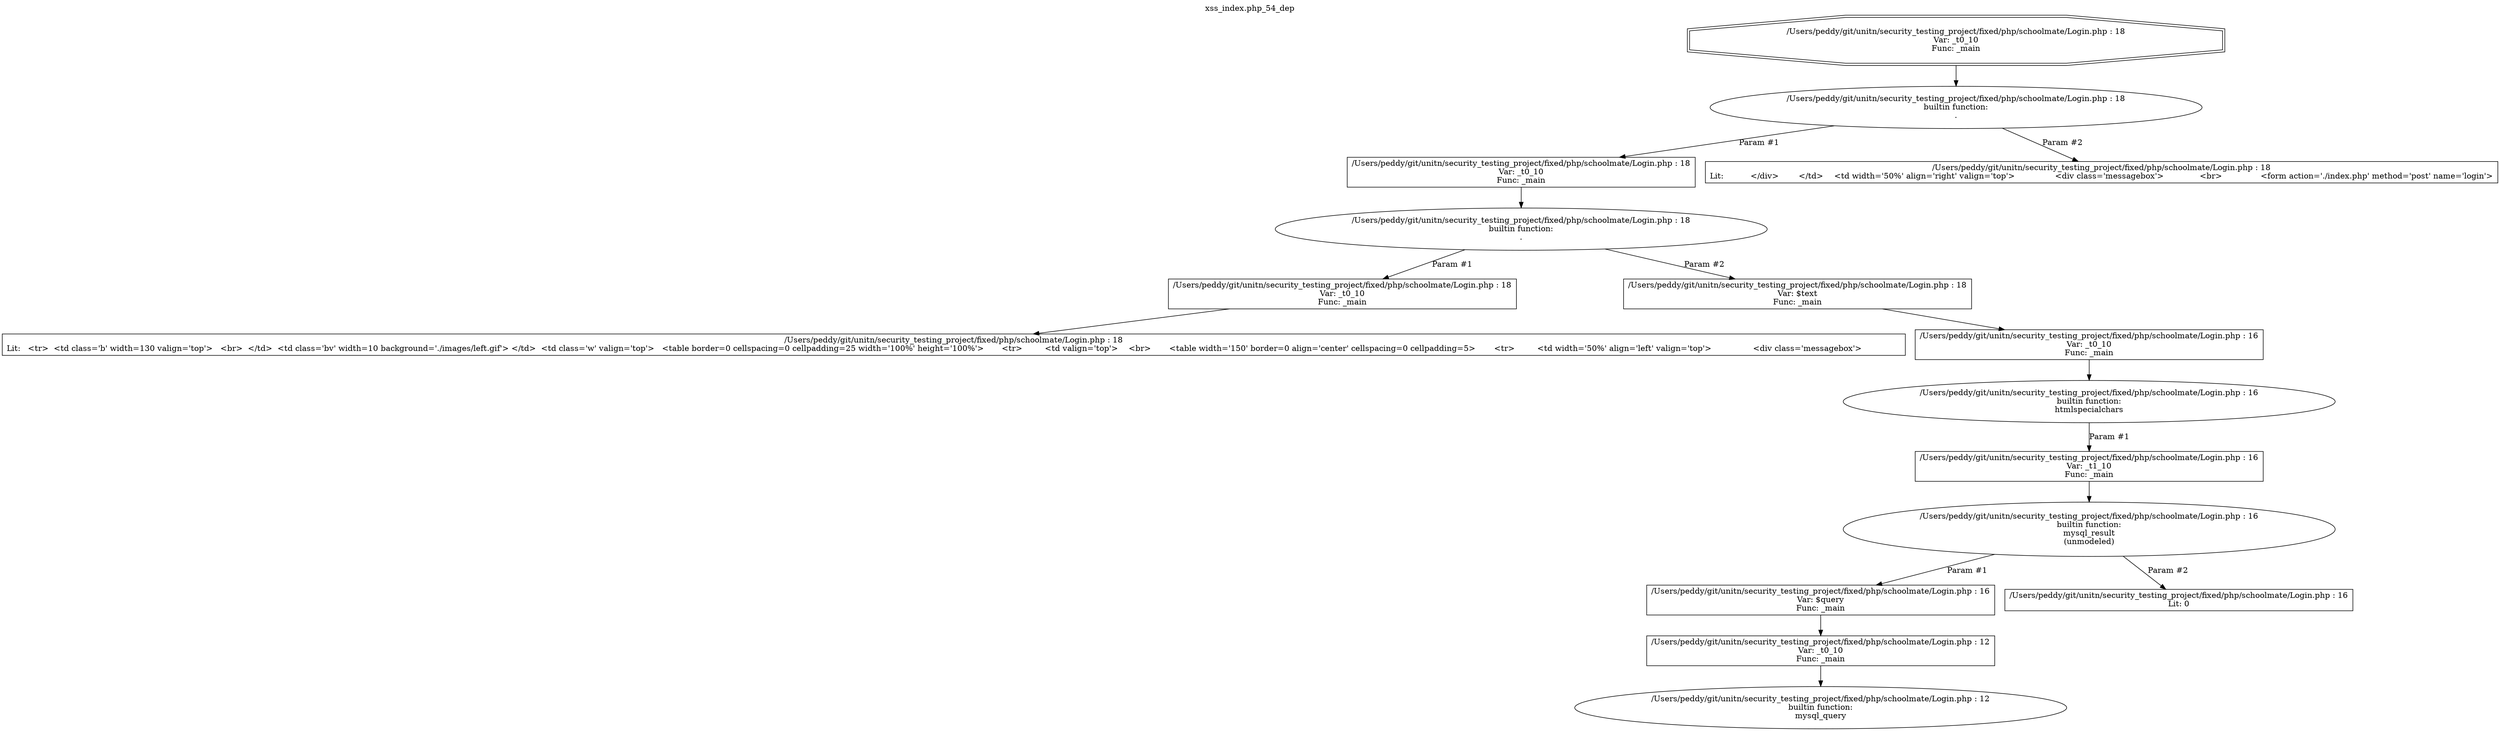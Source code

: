 digraph cfg {
  label="xss_index.php_54_dep";
  labelloc=t;
  n1 [shape=doubleoctagon, label="/Users/peddy/git/unitn/security_testing_project/fixed/php/schoolmate/Login.php : 18\nVar: _t0_10\nFunc: _main\n"];
  n2 [shape=ellipse, label="/Users/peddy/git/unitn/security_testing_project/fixed/php/schoolmate/Login.php : 18\nbuiltin function:\n.\n"];
  n3 [shape=box, label="/Users/peddy/git/unitn/security_testing_project/fixed/php/schoolmate/Login.php : 18\nVar: _t0_10\nFunc: _main\n"];
  n4 [shape=ellipse, label="/Users/peddy/git/unitn/security_testing_project/fixed/php/schoolmate/Login.php : 18\nbuiltin function:\n.\n"];
  n5 [shape=box, label="/Users/peddy/git/unitn/security_testing_project/fixed/php/schoolmate/Login.php : 18\nVar: _t0_10\nFunc: _main\n"];
  n6 [shape=box, label="/Users/peddy/git/unitn/security_testing_project/fixed/php/schoolmate/Login.php : 18\nLit:   <tr>  <td class='b' width=130 valign='top'>   <br>  </td>  <td class='bv' width=10 background='./images/left.gif'>&nbsp;</td>  <td class='w' valign='top'>   <table border=0 cellspacing=0 cellpadding=25 width='100%' height='100%'>	<tr>	 <td valign='top'>	  <br>	  <table width='150' border=0 align='center' cellspacing=0 cellpadding=5>	  <tr>	   <td width='50%' align='left' valign='top'>		<div class='messagebox'>		  \n"];
  n7 [shape=box, label="/Users/peddy/git/unitn/security_testing_project/fixed/php/schoolmate/Login.php : 18\nVar: $text\nFunc: _main\n"];
  n8 [shape=box, label="/Users/peddy/git/unitn/security_testing_project/fixed/php/schoolmate/Login.php : 16\nVar: _t0_10\nFunc: _main\n"];
  n9 [shape=ellipse, label="/Users/peddy/git/unitn/security_testing_project/fixed/php/schoolmate/Login.php : 16\nbuiltin function:\nhtmlspecialchars\n"];
  n10 [shape=box, label="/Users/peddy/git/unitn/security_testing_project/fixed/php/schoolmate/Login.php : 16\nVar: _t1_10\nFunc: _main\n"];
  n11 [shape=ellipse, label="/Users/peddy/git/unitn/security_testing_project/fixed/php/schoolmate/Login.php : 16\nbuiltin function:\nmysql_result\n(unmodeled)\n"];
  n12 [shape=box, label="/Users/peddy/git/unitn/security_testing_project/fixed/php/schoolmate/Login.php : 16\nVar: $query\nFunc: _main\n"];
  n13 [shape=box, label="/Users/peddy/git/unitn/security_testing_project/fixed/php/schoolmate/Login.php : 12\nVar: _t0_10\nFunc: _main\n"];
  n14 [shape=ellipse, label="/Users/peddy/git/unitn/security_testing_project/fixed/php/schoolmate/Login.php : 12\nbuiltin function:\nmysql_query\n"];
  n15 [shape=box, label="/Users/peddy/git/unitn/security_testing_project/fixed/php/schoolmate/Login.php : 16\nLit: 0\n"];
  n16 [shape=box, label="/Users/peddy/git/unitn/security_testing_project/fixed/php/schoolmate/Login.php : 18\nLit: 		</div>	   </td>	 <td width='50%' align='right' valign='top'>		<div class='messagebox'>		 <br>		 <form action='./index.php' method='post' name='login'>\n"];
  n1 -> n2;
  n3 -> n4;
  n5 -> n6;
  n4 -> n5[label="Param #1"];
  n4 -> n7[label="Param #2"];
  n8 -> n9;
  n10 -> n11;
  n13 -> n14;
  n12 -> n13;
  n11 -> n12[label="Param #1"];
  n11 -> n15[label="Param #2"];
  n9 -> n10[label="Param #1"];
  n7 -> n8;
  n2 -> n3[label="Param #1"];
  n2 -> n16[label="Param #2"];
}
